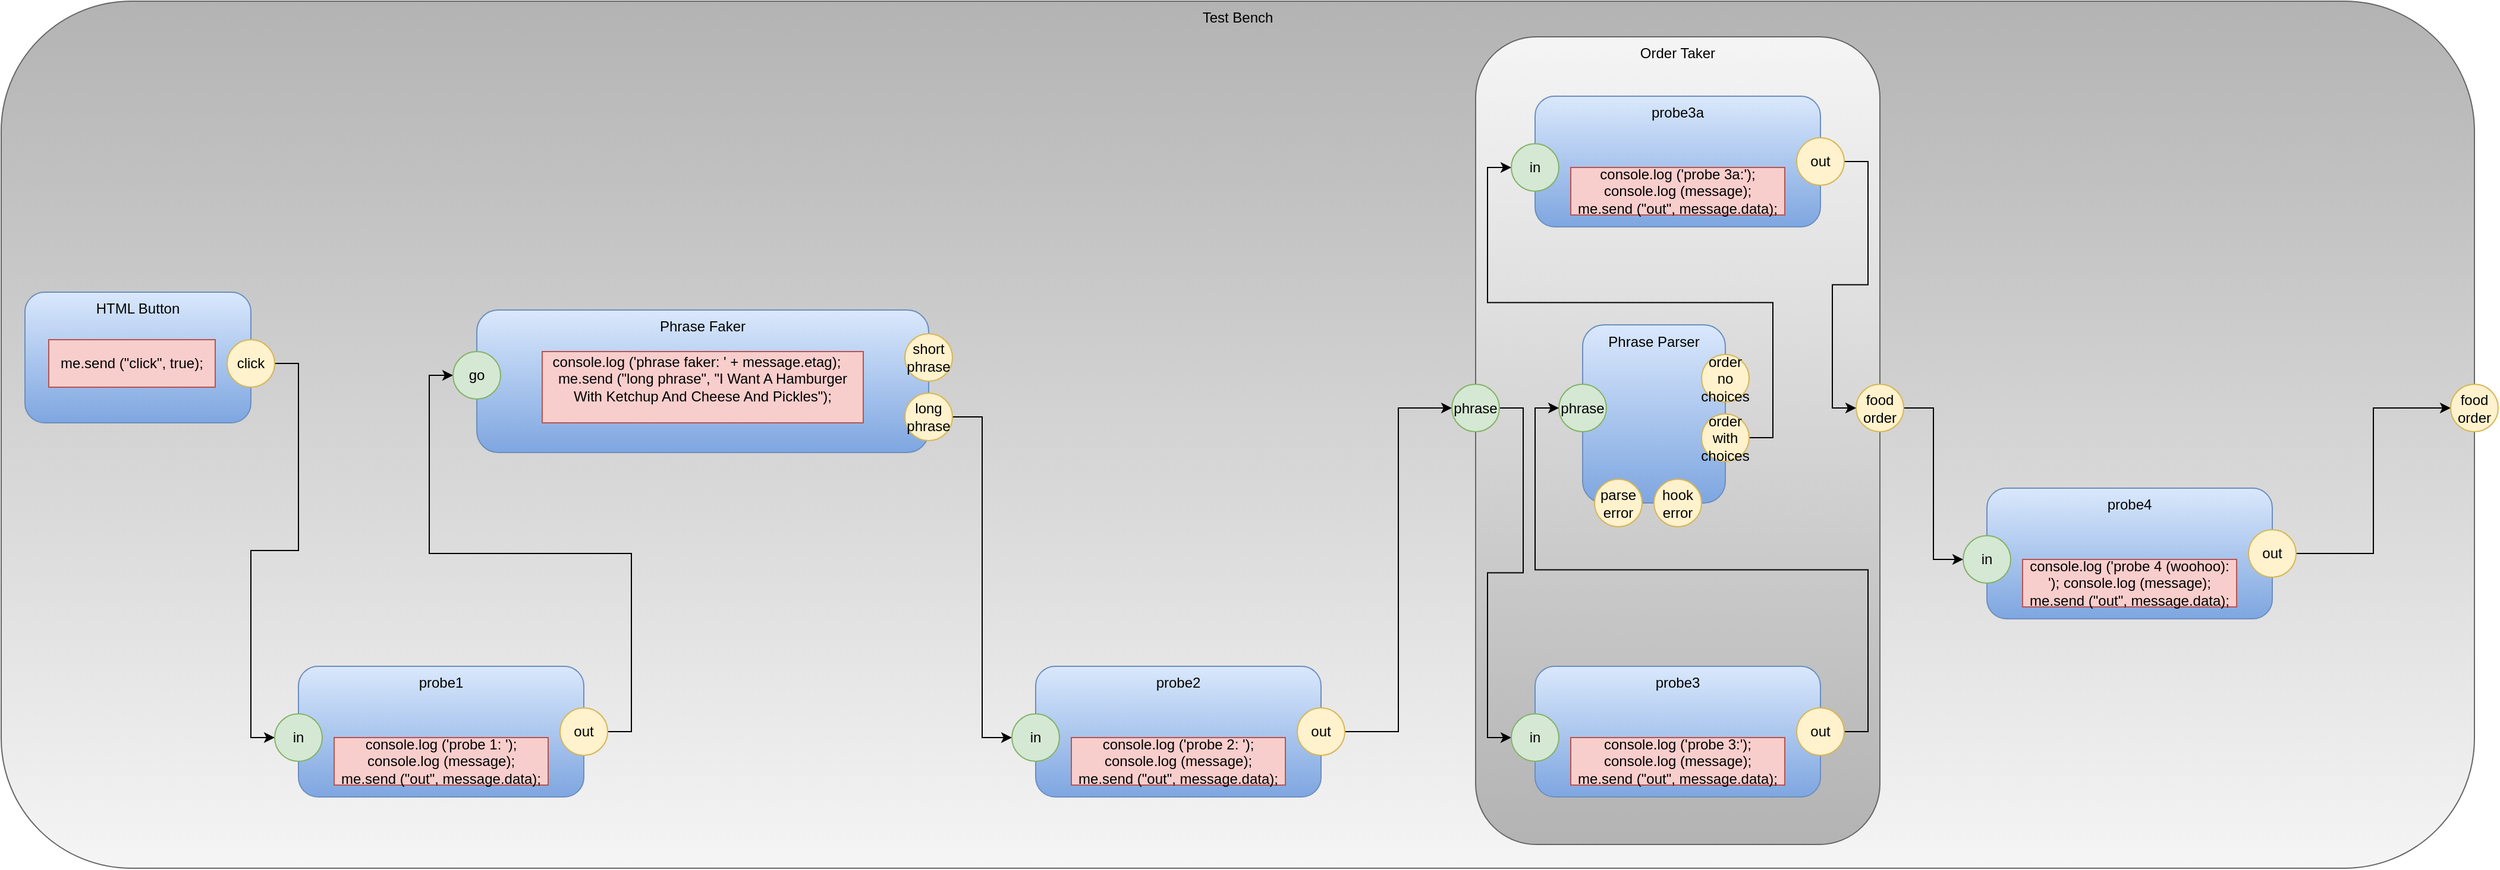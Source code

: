 <mxfile version="14.6.13" type="device"><diagram id="fo9xvGcHm88d3B_x5weG" name="testbench"><mxGraphModel dx="1106" dy="2506" grid="1" gridSize="10" guides="1" tooltips="1" connect="1" arrows="1" fold="1" page="1" pageScale="1" pageWidth="1100" pageHeight="850" math="0" shadow="0"><root><mxCell id="0"/><mxCell id="1" parent="0"/><mxCell id="TovHJiwwyZonmQ_bTznv-1" value="Test Bench" style="rounded=1;whiteSpace=wrap;html=1;horizontal=1;verticalAlign=top;gradientColor=#b3b3b3;fillColor=#f5f5f5;strokeColor=#666666;gradientDirection=north;" parent="1" vertex="1"><mxGeometry x="20" y="-920" width="2080" height="730" as="geometry"/></mxCell><mxCell id="TovHJiwwyZonmQ_bTznv-13" value="HTML Button" style="rounded=1;whiteSpace=wrap;html=1;fillColor=#dae8fc;strokeColor=#6c8ebf;gradientColor=#7ea6e0;verticalAlign=top;" parent="1" vertex="1"><mxGeometry x="40" y="-675" width="190" height="110" as="geometry"/></mxCell><mxCell id="d2PD9pr8LVU-TdM-kRBD-9" style="edgeStyle=orthogonalEdgeStyle;rounded=0;orthogonalLoop=1;jettySize=auto;html=1;exitX=1;exitY=0.5;exitDx=0;exitDy=0;entryX=0;entryY=0.5;entryDx=0;entryDy=0;" parent="1" source="TovHJiwwyZonmQ_bTznv-15" target="d2PD9pr8LVU-TdM-kRBD-8" edge="1"><mxGeometry relative="1" as="geometry"/></mxCell><mxCell id="TovHJiwwyZonmQ_bTznv-15" value="click" style="ellipse;whiteSpace=wrap;html=1;aspect=fixed;fillColor=#fff2cc;strokeColor=#d6b656;" parent="1" vertex="1"><mxGeometry x="210" y="-635" width="40" height="40" as="geometry"/></mxCell><mxCell id="d2PD9pr8LVU-TdM-kRBD-1" value="me.send (&quot;click&quot;, true);" style="rounded=0;whiteSpace=wrap;html=1;fillColor=#f8cecc;strokeColor=#b85450;" parent="1" vertex="1"><mxGeometry x="60" y="-635" width="140" height="40" as="geometry"/></mxCell><mxCell id="d2PD9pr8LVU-TdM-kRBD-5" value="probe1" style="rounded=1;whiteSpace=wrap;html=1;fillColor=#dae8fc;strokeColor=#6c8ebf;gradientColor=#7ea6e0;verticalAlign=top;" parent="1" vertex="1"><mxGeometry x="270" y="-360" width="240" height="110" as="geometry"/></mxCell><mxCell id="2TyCqZ4iHloDLMifcT_J-6" style="edgeStyle=orthogonalEdgeStyle;rounded=0;orthogonalLoop=1;jettySize=auto;html=1;exitX=1;exitY=0.5;exitDx=0;exitDy=0;entryX=0;entryY=0.5;entryDx=0;entryDy=0;" edge="1" parent="1" source="d2PD9pr8LVU-TdM-kRBD-6" target="2TyCqZ4iHloDLMifcT_J-4"><mxGeometry relative="1" as="geometry"/></mxCell><mxCell id="d2PD9pr8LVU-TdM-kRBD-6" value="out" style="ellipse;whiteSpace=wrap;html=1;aspect=fixed;fillColor=#fff2cc;strokeColor=#d6b656;" parent="1" vertex="1"><mxGeometry x="490" y="-325" width="40" height="40" as="geometry"/></mxCell><mxCell id="d2PD9pr8LVU-TdM-kRBD-7" value="console.log ('probe 1: ');&lt;br&gt;console.log (message);&lt;br&gt;me.send (&quot;out&quot;, message.data);" style="rounded=0;whiteSpace=wrap;html=1;fillColor=#f8cecc;strokeColor=#b85450;" parent="1" vertex="1"><mxGeometry x="300" y="-300" width="180" height="40" as="geometry"/></mxCell><mxCell id="d2PD9pr8LVU-TdM-kRBD-8" value="in" style="ellipse;whiteSpace=wrap;html=1;aspect=fixed;fillColor=#d5e8d4;strokeColor=#82b366;" parent="1" vertex="1"><mxGeometry x="250" y="-320" width="40" height="40" as="geometry"/></mxCell><mxCell id="2TyCqZ4iHloDLMifcT_J-1" value="Phrase Faker" style="rounded=1;whiteSpace=wrap;html=1;fillColor=#dae8fc;strokeColor=#6c8ebf;gradientColor=#7ea6e0;verticalAlign=top;" vertex="1" parent="1"><mxGeometry x="420" y="-660" width="380" height="120" as="geometry"/></mxCell><mxCell id="2TyCqZ4iHloDLMifcT_J-2" value="short phrase" style="ellipse;whiteSpace=wrap;html=1;aspect=fixed;fillColor=#fff2cc;strokeColor=#d6b656;" vertex="1" parent="1"><mxGeometry x="780" y="-640" width="40" height="40" as="geometry"/></mxCell><mxCell id="2TyCqZ4iHloDLMifcT_J-11" style="edgeStyle=orthogonalEdgeStyle;rounded=0;orthogonalLoop=1;jettySize=auto;html=1;exitX=1;exitY=0.5;exitDx=0;exitDy=0;entryX=0;entryY=0.5;entryDx=0;entryDy=0;" edge="1" parent="1" source="2TyCqZ4iHloDLMifcT_J-3" target="2TyCqZ4iHloDLMifcT_J-10"><mxGeometry relative="1" as="geometry"/></mxCell><mxCell id="2TyCqZ4iHloDLMifcT_J-3" value="long phrase" style="ellipse;whiteSpace=wrap;html=1;aspect=fixed;fillColor=#fff2cc;strokeColor=#d6b656;" vertex="1" parent="1"><mxGeometry x="780" y="-590" width="40" height="40" as="geometry"/></mxCell><mxCell id="2TyCqZ4iHloDLMifcT_J-4" value="go" style="ellipse;whiteSpace=wrap;html=1;aspect=fixed;fillColor=#d5e8d4;strokeColor=#82b366;" vertex="1" parent="1"><mxGeometry x="400" y="-625" width="40" height="40" as="geometry"/></mxCell><mxCell id="2TyCqZ4iHloDLMifcT_J-5" value="&lt;div&gt;console.log ('phrase faker: ' + message.etag);&amp;nbsp; &amp;nbsp; me.send (&quot;long phrase&quot;, &quot;I Want A Hamburger With Ketchup And Cheese And Pickles&quot;);&lt;/div&gt;&lt;div&gt;&lt;br&gt;&lt;/div&gt;" style="rounded=0;whiteSpace=wrap;html=1;fillColor=#f8cecc;strokeColor=#b85450;" vertex="1" parent="1"><mxGeometry x="475" y="-625" width="270" height="60" as="geometry"/></mxCell><mxCell id="2TyCqZ4iHloDLMifcT_J-7" value="probe2" style="rounded=1;whiteSpace=wrap;html=1;fillColor=#dae8fc;strokeColor=#6c8ebf;gradientColor=#7ea6e0;verticalAlign=top;" vertex="1" parent="1"><mxGeometry x="890" y="-360" width="240" height="110" as="geometry"/></mxCell><mxCell id="2TyCqZ4iHloDLMifcT_J-24" style="edgeStyle=orthogonalEdgeStyle;rounded=0;orthogonalLoop=1;jettySize=auto;html=1;exitX=1;exitY=0.5;exitDx=0;exitDy=0;entryX=0;entryY=0.5;entryDx=0;entryDy=0;" edge="1" parent="1" source="2TyCqZ4iHloDLMifcT_J-8" target="2TyCqZ4iHloDLMifcT_J-15"><mxGeometry relative="1" as="geometry"/></mxCell><mxCell id="2TyCqZ4iHloDLMifcT_J-8" value="out" style="ellipse;whiteSpace=wrap;html=1;aspect=fixed;fillColor=#fff2cc;strokeColor=#d6b656;" vertex="1" parent="1"><mxGeometry x="1110" y="-325" width="40" height="40" as="geometry"/></mxCell><mxCell id="2TyCqZ4iHloDLMifcT_J-9" value="console.log ('probe 2: ');&lt;br&gt;console.log (message);&lt;br&gt;me.send (&quot;out&quot;, message.data);" style="rounded=0;whiteSpace=wrap;html=1;fillColor=#f8cecc;strokeColor=#b85450;" vertex="1" parent="1"><mxGeometry x="920" y="-300" width="180" height="40" as="geometry"/></mxCell><mxCell id="2TyCqZ4iHloDLMifcT_J-10" value="in" style="ellipse;whiteSpace=wrap;html=1;aspect=fixed;fillColor=#d5e8d4;strokeColor=#82b366;" vertex="1" parent="1"><mxGeometry x="870" y="-320" width="40" height="40" as="geometry"/></mxCell><mxCell id="2TyCqZ4iHloDLMifcT_J-12" value="Order Taker" style="rounded=1;whiteSpace=wrap;html=1;horizontal=1;verticalAlign=top;fillColor=#f5f5f5;strokeColor=#666666;gradientColor=#b3b3b3;" vertex="1" parent="1"><mxGeometry x="1260" y="-890" width="340" height="680" as="geometry"/></mxCell><mxCell id="2TyCqZ4iHloDLMifcT_J-35" style="edgeStyle=orthogonalEdgeStyle;rounded=0;orthogonalLoop=1;jettySize=auto;html=1;exitX=1;exitY=0.5;exitDx=0;exitDy=0;entryX=0;entryY=0.5;entryDx=0;entryDy=0;" edge="1" parent="1" source="2TyCqZ4iHloDLMifcT_J-13" target="2TyCqZ4iHloDLMifcT_J-33"><mxGeometry relative="1" as="geometry"/></mxCell><mxCell id="2TyCqZ4iHloDLMifcT_J-13" value="food order" style="ellipse;whiteSpace=wrap;html=1;aspect=fixed;fillColor=#fff2cc;strokeColor=#d6b656;" vertex="1" parent="1"><mxGeometry x="1580" y="-597.5" width="40" height="40" as="geometry"/></mxCell><mxCell id="2TyCqZ4iHloDLMifcT_J-36" style="edgeStyle=orthogonalEdgeStyle;rounded=0;orthogonalLoop=1;jettySize=auto;html=1;exitX=1;exitY=0.5;exitDx=0;exitDy=0;entryX=0;entryY=0.5;entryDx=0;entryDy=0;" edge="1" parent="1" source="2TyCqZ4iHloDLMifcT_J-15" target="2TyCqZ4iHloDLMifcT_J-28"><mxGeometry relative="1" as="geometry"/></mxCell><mxCell id="2TyCqZ4iHloDLMifcT_J-15" value="phrase" style="ellipse;whiteSpace=wrap;html=1;aspect=fixed;fillColor=#d5e8d4;strokeColor=#82b366;" vertex="1" parent="1"><mxGeometry x="1240" y="-597.5" width="40" height="40" as="geometry"/></mxCell><mxCell id="2TyCqZ4iHloDLMifcT_J-16" value="Phrase Parser" style="rounded=1;whiteSpace=wrap;html=1;gradientColor=#7ea6e0;fillColor=#dae8fc;strokeColor=#6c8ebf;verticalAlign=top;" vertex="1" parent="1"><mxGeometry x="1350" y="-647.5" width="120" height="150" as="geometry"/></mxCell><mxCell id="2TyCqZ4iHloDLMifcT_J-18" value="order no choices" style="ellipse;whiteSpace=wrap;html=1;aspect=fixed;fillColor=#fff2cc;strokeColor=#d6b656;" vertex="1" parent="1"><mxGeometry x="1450" y="-622.5" width="40" height="40" as="geometry"/></mxCell><mxCell id="2TyCqZ4iHloDLMifcT_J-19" value="phrase" style="ellipse;whiteSpace=wrap;html=1;aspect=fixed;fillColor=#d5e8d4;strokeColor=#82b366;" vertex="1" parent="1"><mxGeometry x="1330" y="-597.5" width="40" height="40" as="geometry"/></mxCell><mxCell id="2TyCqZ4iHloDLMifcT_J-44" style="edgeStyle=orthogonalEdgeStyle;rounded=0;orthogonalLoop=1;jettySize=auto;html=1;exitX=1;exitY=0.5;exitDx=0;exitDy=0;entryX=0;entryY=0.5;entryDx=0;entryDy=0;" edge="1" parent="1" source="2TyCqZ4iHloDLMifcT_J-21" target="2TyCqZ4iHloDLMifcT_J-41"><mxGeometry relative="1" as="geometry"/></mxCell><mxCell id="2TyCqZ4iHloDLMifcT_J-21" value="order with choices" style="ellipse;whiteSpace=wrap;html=1;aspect=fixed;fillColor=#fff2cc;strokeColor=#d6b656;" vertex="1" parent="1"><mxGeometry x="1450" y="-572.5" width="40" height="40" as="geometry"/></mxCell><mxCell id="2TyCqZ4iHloDLMifcT_J-22" value="parse error" style="ellipse;whiteSpace=wrap;html=1;aspect=fixed;fillColor=#fff2cc;strokeColor=#d6b656;" vertex="1" parent="1"><mxGeometry x="1360" y="-517.5" width="40" height="40" as="geometry"/></mxCell><mxCell id="2TyCqZ4iHloDLMifcT_J-23" value="hook error" style="ellipse;whiteSpace=wrap;html=1;aspect=fixed;fillColor=#fff2cc;strokeColor=#d6b656;" vertex="1" parent="1"><mxGeometry x="1410" y="-517.5" width="40" height="40" as="geometry"/></mxCell><mxCell id="2TyCqZ4iHloDLMifcT_J-25" value="probe3" style="rounded=1;whiteSpace=wrap;html=1;fillColor=#dae8fc;strokeColor=#6c8ebf;gradientColor=#7ea6e0;verticalAlign=top;" vertex="1" parent="1"><mxGeometry x="1310" y="-360" width="240" height="110" as="geometry"/></mxCell><mxCell id="2TyCqZ4iHloDLMifcT_J-37" style="edgeStyle=orthogonalEdgeStyle;rounded=0;orthogonalLoop=1;jettySize=auto;html=1;exitX=1;exitY=0.5;exitDx=0;exitDy=0;entryX=0;entryY=0.5;entryDx=0;entryDy=0;" edge="1" parent="1" source="2TyCqZ4iHloDLMifcT_J-26" target="2TyCqZ4iHloDLMifcT_J-19"><mxGeometry relative="1" as="geometry"/></mxCell><mxCell id="2TyCqZ4iHloDLMifcT_J-26" value="out" style="ellipse;whiteSpace=wrap;html=1;aspect=fixed;fillColor=#fff2cc;strokeColor=#d6b656;" vertex="1" parent="1"><mxGeometry x="1530" y="-325" width="40" height="40" as="geometry"/></mxCell><mxCell id="2TyCqZ4iHloDLMifcT_J-27" value="console.log ('probe 3:');&lt;br&gt;console.log (message);&lt;br&gt;me.send (&quot;out&quot;, message.data);" style="rounded=0;whiteSpace=wrap;html=1;fillColor=#f8cecc;strokeColor=#b85450;" vertex="1" parent="1"><mxGeometry x="1340" y="-300" width="180" height="40" as="geometry"/></mxCell><mxCell id="2TyCqZ4iHloDLMifcT_J-28" value="in" style="ellipse;whiteSpace=wrap;html=1;aspect=fixed;fillColor=#d5e8d4;strokeColor=#82b366;" vertex="1" parent="1"><mxGeometry x="1290" y="-320" width="40" height="40" as="geometry"/></mxCell><mxCell id="2TyCqZ4iHloDLMifcT_J-30" value="probe4" style="rounded=1;whiteSpace=wrap;html=1;fillColor=#dae8fc;strokeColor=#6c8ebf;gradientColor=#7ea6e0;verticalAlign=top;" vertex="1" parent="1"><mxGeometry x="1690" y="-510" width="240" height="110" as="geometry"/></mxCell><mxCell id="2TyCqZ4iHloDLMifcT_J-46" style="edgeStyle=orthogonalEdgeStyle;rounded=0;orthogonalLoop=1;jettySize=auto;html=1;exitX=1;exitY=0.5;exitDx=0;exitDy=0;entryX=0;entryY=0.5;entryDx=0;entryDy=0;" edge="1" parent="1" source="2TyCqZ4iHloDLMifcT_J-31" target="2TyCqZ4iHloDLMifcT_J-45"><mxGeometry relative="1" as="geometry"/></mxCell><mxCell id="2TyCqZ4iHloDLMifcT_J-31" value="out" style="ellipse;whiteSpace=wrap;html=1;aspect=fixed;fillColor=#fff2cc;strokeColor=#d6b656;" vertex="1" parent="1"><mxGeometry x="1910" y="-475" width="40" height="40" as="geometry"/></mxCell><mxCell id="2TyCqZ4iHloDLMifcT_J-32" value="console.log ('probe 4 (woohoo): '); console.log (message);&lt;br&gt;me.send (&quot;out&quot;, message.data);" style="rounded=0;whiteSpace=wrap;html=1;fillColor=#f8cecc;strokeColor=#b85450;" vertex="1" parent="1"><mxGeometry x="1720" y="-450" width="180" height="40" as="geometry"/></mxCell><mxCell id="2TyCqZ4iHloDLMifcT_J-33" value="in" style="ellipse;whiteSpace=wrap;html=1;aspect=fixed;fillColor=#d5e8d4;strokeColor=#82b366;" vertex="1" parent="1"><mxGeometry x="1670" y="-470" width="40" height="40" as="geometry"/></mxCell><mxCell id="2TyCqZ4iHloDLMifcT_J-38" value="probe3a" style="rounded=1;whiteSpace=wrap;html=1;fillColor=#dae8fc;strokeColor=#6c8ebf;gradientColor=#7ea6e0;verticalAlign=top;" vertex="1" parent="1"><mxGeometry x="1310" y="-840" width="240" height="110" as="geometry"/></mxCell><mxCell id="2TyCqZ4iHloDLMifcT_J-42" style="edgeStyle=orthogonalEdgeStyle;rounded=0;orthogonalLoop=1;jettySize=auto;html=1;exitX=1;exitY=0.5;exitDx=0;exitDy=0;entryX=0;entryY=0.5;entryDx=0;entryDy=0;" edge="1" parent="1" source="2TyCqZ4iHloDLMifcT_J-39" target="2TyCqZ4iHloDLMifcT_J-13"><mxGeometry relative="1" as="geometry"/></mxCell><mxCell id="2TyCqZ4iHloDLMifcT_J-39" value="out" style="ellipse;whiteSpace=wrap;html=1;aspect=fixed;fillColor=#fff2cc;strokeColor=#d6b656;" vertex="1" parent="1"><mxGeometry x="1530" y="-805" width="40" height="40" as="geometry"/></mxCell><mxCell id="2TyCqZ4iHloDLMifcT_J-40" value="console.log ('probe 3a:');&lt;br&gt;console.log (message);&lt;br&gt;me.send (&quot;out&quot;, message.data);" style="rounded=0;whiteSpace=wrap;html=1;fillColor=#f8cecc;strokeColor=#b85450;" vertex="1" parent="1"><mxGeometry x="1340" y="-780" width="180" height="40" as="geometry"/></mxCell><mxCell id="2TyCqZ4iHloDLMifcT_J-41" value="in" style="ellipse;whiteSpace=wrap;html=1;aspect=fixed;fillColor=#d5e8d4;strokeColor=#82b366;" vertex="1" parent="1"><mxGeometry x="1290" y="-800" width="40" height="40" as="geometry"/></mxCell><mxCell id="2TyCqZ4iHloDLMifcT_J-45" value="food order" style="ellipse;whiteSpace=wrap;html=1;aspect=fixed;fillColor=#fff2cc;strokeColor=#d6b656;" vertex="1" parent="1"><mxGeometry x="2080" y="-597.5" width="40" height="40" as="geometry"/></mxCell></root></mxGraphModel></diagram></mxfile>